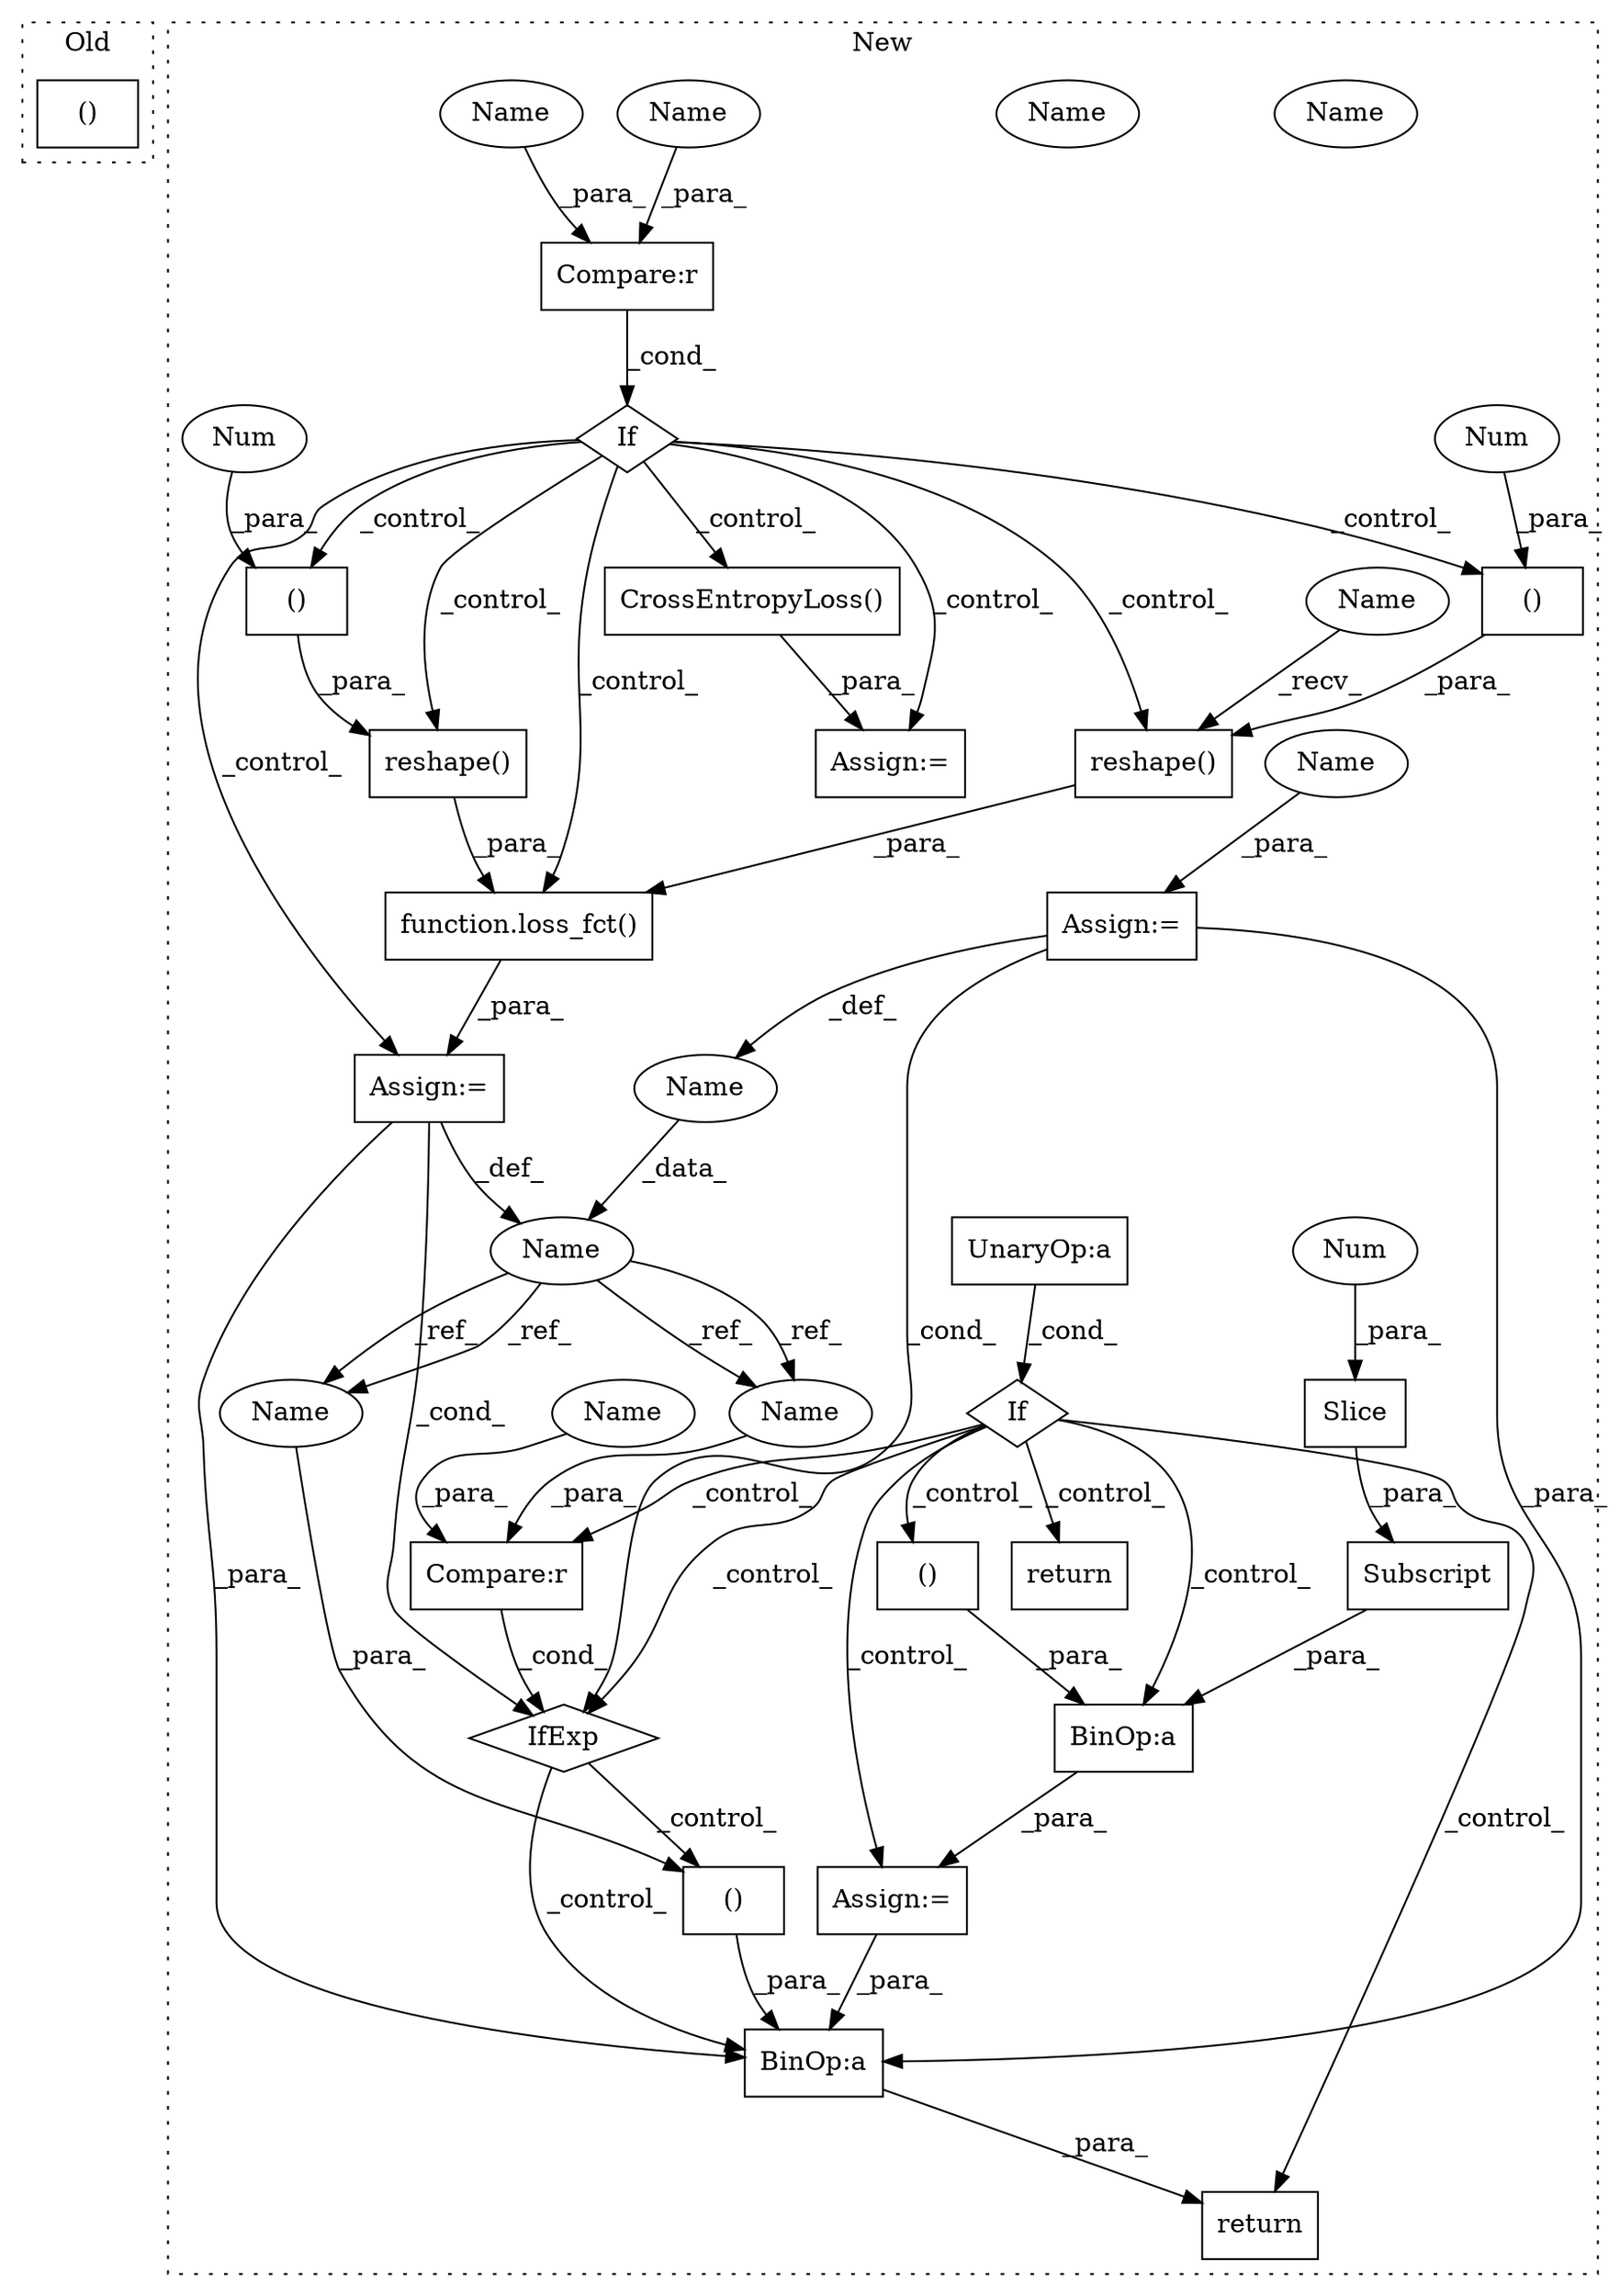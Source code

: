digraph G {
subgraph cluster0 {
1 [label="()" a="54" s="26871" l="7" shape="box"];
label = "Old";
style="dotted";
}
subgraph cluster1 {
2 [label="function.loss_fct()" a="75" s="29166,29285" l="26,1" shape="box"];
3 [label="If" a="96" s="29076" l="3" shape="diamond"];
4 [label="()" a="54" s="29546" l="0" shape="box"];
5 [label="If" a="96" s="29296" l="3" shape="diamond"];
6 [label="()" a="54" s="29496" l="0" shape="box"];
7 [label="BinOp:a" a="82" s="29499" l="3" shape="box"];
8 [label="BinOp:a" a="82" s="29549" l="27" shape="box"];
9 [label="UnaryOp:a" a="61" s="29299" l="15" shape="box"];
10 [label="Subscript" a="63" s="29502,0" l="11,0" shape="box"];
11 [label="Compare:r" a="40" s="29079" l="18" shape="box"];
12 [label="Assign:=" a="68" s="29060" l="3" shape="box"];
13 [label="Compare:r" a="40" s="29588" l="19" shape="box"];
14 [label="Name" a="87" s="29156" l="7" shape="ellipse"];
15 [label="Name" a="87" s="29053" l="7" shape="ellipse"];
16 [label="IfExp" a="51" s="29584,29607" l="4,6" shape="diamond"];
17 [label="Slice" a="80" s="29510" l="2" shape="box"];
18 [label="Num" a="76" s="29510" l="1" shape="ellipse"];
19 [label="Assign:=" a="68" s="29486" l="3" shape="box"];
20 [label="Assign:=" a="68" s="29163" l="3" shape="box"];
21 [label="Assign:=" a="68" s="29119" l="3" shape="box"];
22 [label="return" a="93" s="29630" l="7" shape="box"];
23 [label="()" a="54" s="29281" l="0" shape="box"];
24 [label="Num" a="76" s="29279" l="2" shape="ellipse"];
25 [label="reshape()" a="75" s="29263,29284" l="15,1" shape="box"];
26 [label="return" a="93" s="29530" l="7" shape="box"];
27 [label="reshape()" a="75" s="29192,29244" l="15,1" shape="box"];
28 [label="()" a="54" s="29210" l="33" shape="box"];
29 [label="Num" a="76" s="29208" l="2" shape="ellipse"];
30 [label="CrossEntropyLoss()" a="75" s="29122" l="21" shape="box"];
31 [label="Name" a="87" s="29539" l="7" shape="ellipse"];
32 [label="Name" a="87" s="29588" l="7" shape="ellipse"];
33 [label="Name" a="87" s="29603" l="4" shape="ellipse"];
34 [label="Name" a="87" s="29093" l="4" shape="ellipse"];
35 [label="Name" a="87" s="29063" l="4" shape="ellipse"];
36 [label="Name" a="87" s="29263" l="6" shape="ellipse"];
37 [label="Name" a="87" s="29079" l="6" shape="ellipse"];
38 [label="Name" a="87" s="29588" l="7" shape="ellipse"];
39 [label="Name" a="87" s="29539" l="7" shape="ellipse"];
label = "New";
style="dotted";
}
2 -> 20 [label="_para_"];
3 -> 21 [label="_control_"];
3 -> 25 [label="_control_"];
3 -> 2 [label="_control_"];
3 -> 30 [label="_control_"];
3 -> 23 [label="_control_"];
3 -> 27 [label="_control_"];
3 -> 20 [label="_control_"];
3 -> 28 [label="_control_"];
4 -> 8 [label="_para_"];
5 -> 26 [label="_control_"];
5 -> 19 [label="_control_"];
5 -> 7 [label="_control_"];
5 -> 16 [label="_control_"];
5 -> 6 [label="_control_"];
5 -> 13 [label="_control_"];
5 -> 22 [label="_control_"];
6 -> 7 [label="_para_"];
7 -> 19 [label="_para_"];
8 -> 26 [label="_para_"];
9 -> 5 [label="_cond_"];
10 -> 7 [label="_para_"];
11 -> 3 [label="_cond_"];
12 -> 8 [label="_para_"];
12 -> 16 [label="_cond_"];
12 -> 15 [label="_def_"];
13 -> 16 [label="_cond_"];
14 -> 39 [label="_ref_"];
14 -> 39 [label="_ref_"];
14 -> 38 [label="_ref_"];
14 -> 38 [label="_ref_"];
15 -> 14 [label="_data_"];
16 -> 4 [label="_control_"];
16 -> 8 [label="_control_"];
17 -> 10 [label="_para_"];
18 -> 17 [label="_para_"];
19 -> 8 [label="_para_"];
20 -> 14 [label="_def_"];
20 -> 16 [label="_cond_"];
20 -> 8 [label="_para_"];
23 -> 25 [label="_para_"];
24 -> 23 [label="_para_"];
25 -> 2 [label="_para_"];
27 -> 2 [label="_para_"];
28 -> 27 [label="_para_"];
29 -> 28 [label="_para_"];
30 -> 21 [label="_para_"];
33 -> 13 [label="_para_"];
34 -> 11 [label="_para_"];
35 -> 12 [label="_para_"];
36 -> 25 [label="_recv_"];
37 -> 11 [label="_para_"];
38 -> 13 [label="_para_"];
39 -> 4 [label="_para_"];
}